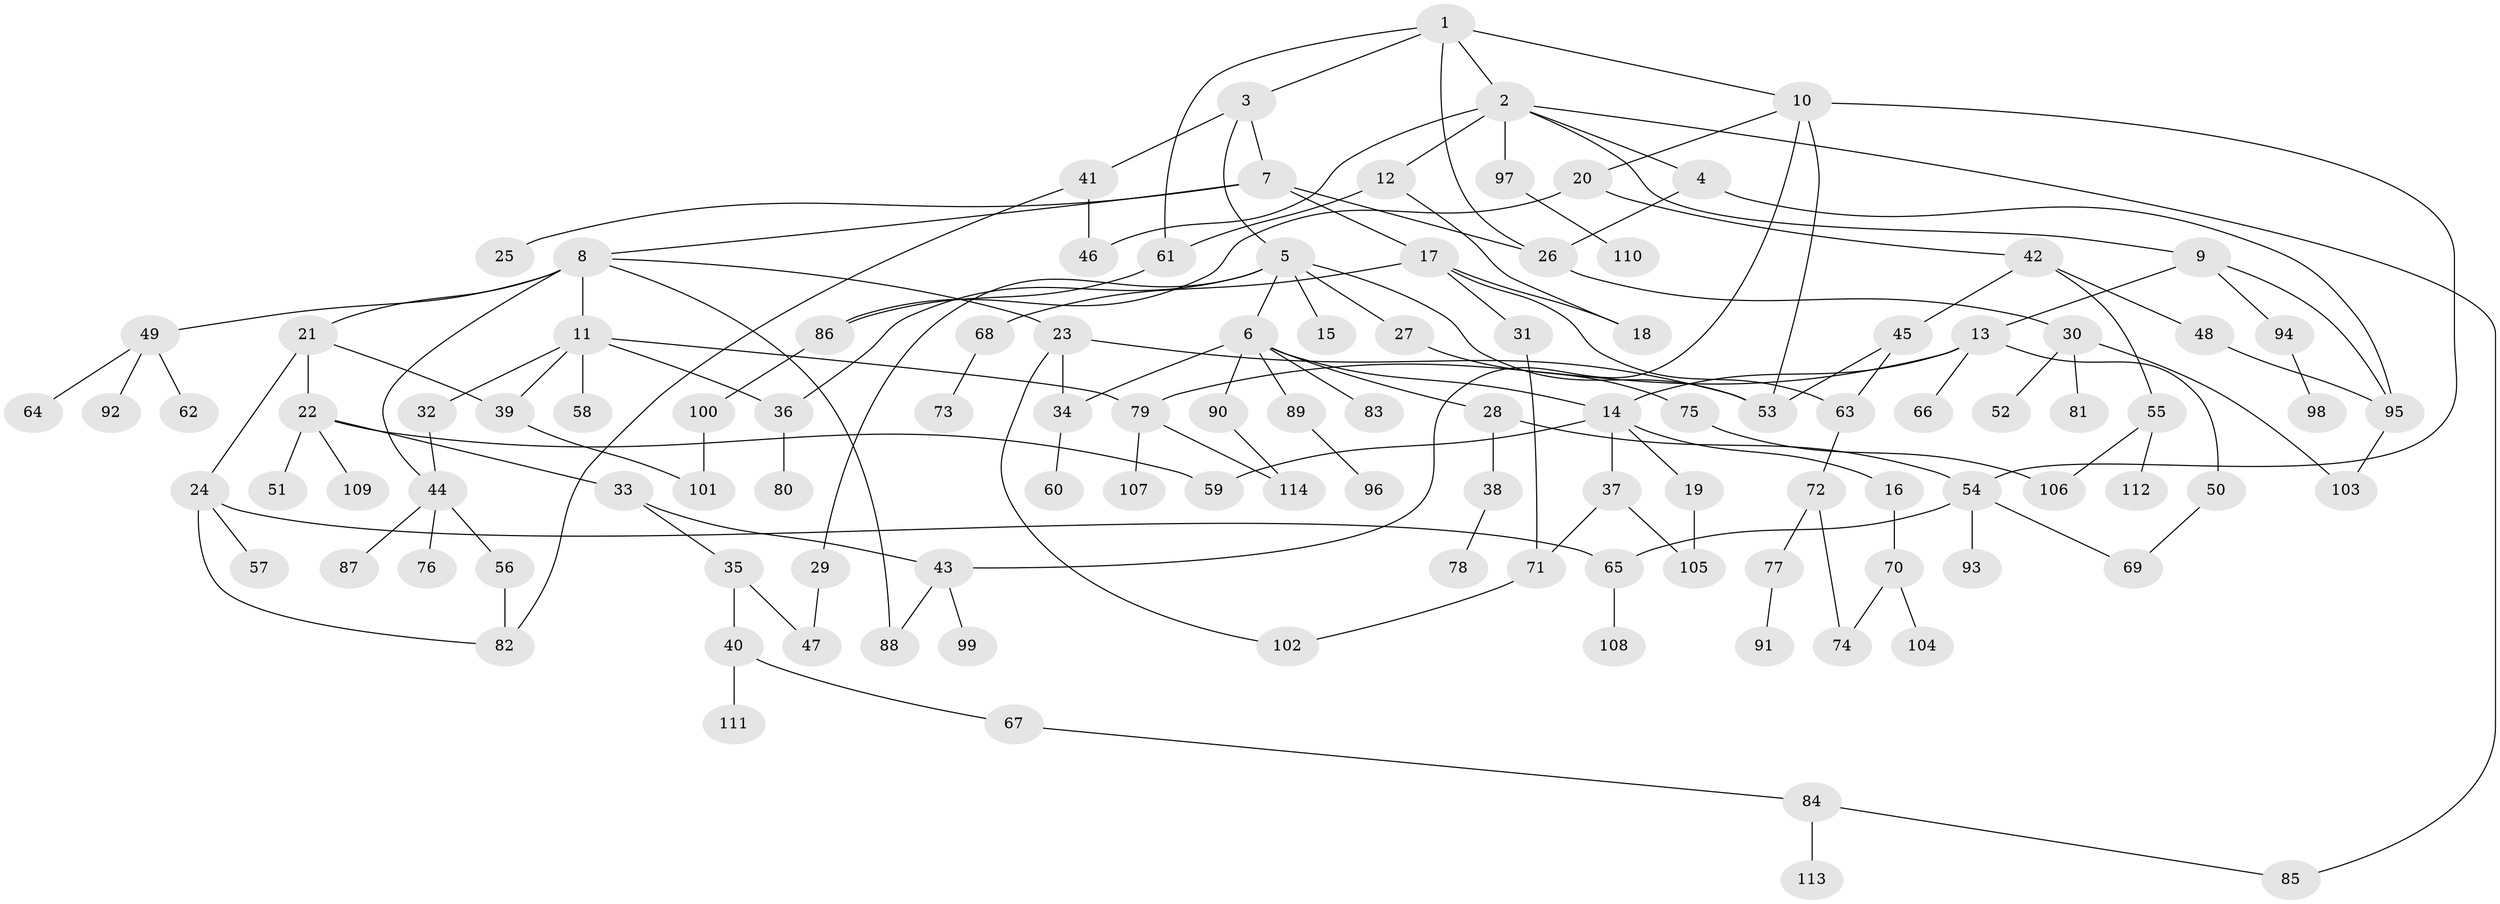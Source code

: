 // Generated by graph-tools (version 1.1) at 2025/10/02/27/25 16:10:53]
// undirected, 114 vertices, 149 edges
graph export_dot {
graph [start="1"]
  node [color=gray90,style=filled];
  1;
  2;
  3;
  4;
  5;
  6;
  7;
  8;
  9;
  10;
  11;
  12;
  13;
  14;
  15;
  16;
  17;
  18;
  19;
  20;
  21;
  22;
  23;
  24;
  25;
  26;
  27;
  28;
  29;
  30;
  31;
  32;
  33;
  34;
  35;
  36;
  37;
  38;
  39;
  40;
  41;
  42;
  43;
  44;
  45;
  46;
  47;
  48;
  49;
  50;
  51;
  52;
  53;
  54;
  55;
  56;
  57;
  58;
  59;
  60;
  61;
  62;
  63;
  64;
  65;
  66;
  67;
  68;
  69;
  70;
  71;
  72;
  73;
  74;
  75;
  76;
  77;
  78;
  79;
  80;
  81;
  82;
  83;
  84;
  85;
  86;
  87;
  88;
  89;
  90;
  91;
  92;
  93;
  94;
  95;
  96;
  97;
  98;
  99;
  100;
  101;
  102;
  103;
  104;
  105;
  106;
  107;
  108;
  109;
  110;
  111;
  112;
  113;
  114;
  1 -- 2;
  1 -- 3;
  1 -- 10;
  1 -- 26;
  1 -- 61;
  2 -- 4;
  2 -- 9;
  2 -- 12;
  2 -- 85;
  2 -- 97;
  2 -- 46;
  3 -- 5;
  3 -- 7;
  3 -- 41;
  4 -- 95;
  4 -- 26;
  5 -- 6;
  5 -- 15;
  5 -- 27;
  5 -- 29;
  5 -- 36;
  5 -- 53;
  6 -- 14;
  6 -- 28;
  6 -- 83;
  6 -- 89;
  6 -- 90;
  6 -- 34;
  7 -- 8;
  7 -- 17;
  7 -- 25;
  7 -- 26;
  8 -- 11;
  8 -- 21;
  8 -- 23;
  8 -- 44;
  8 -- 49;
  8 -- 88;
  9 -- 13;
  9 -- 94;
  9 -- 95;
  10 -- 20;
  10 -- 43;
  10 -- 53;
  10 -- 54;
  11 -- 32;
  11 -- 36;
  11 -- 39;
  11 -- 58;
  11 -- 79;
  12 -- 61;
  12 -- 18;
  13 -- 50;
  13 -- 66;
  13 -- 79;
  13 -- 14;
  14 -- 16;
  14 -- 19;
  14 -- 37;
  14 -- 59;
  16 -- 70;
  17 -- 18;
  17 -- 31;
  17 -- 68;
  17 -- 63;
  19 -- 105;
  20 -- 42;
  20 -- 86;
  21 -- 22;
  21 -- 24;
  21 -- 39;
  22 -- 33;
  22 -- 51;
  22 -- 109;
  22 -- 59;
  23 -- 34;
  23 -- 53;
  23 -- 102;
  24 -- 57;
  24 -- 82;
  24 -- 65;
  26 -- 30;
  27 -- 75;
  28 -- 38;
  28 -- 54;
  29 -- 47;
  30 -- 52;
  30 -- 81;
  30 -- 103;
  31 -- 71;
  32 -- 44;
  33 -- 35;
  33 -- 43;
  34 -- 60;
  35 -- 40;
  35 -- 47;
  36 -- 80;
  37 -- 71;
  37 -- 105;
  38 -- 78;
  39 -- 101;
  40 -- 67;
  40 -- 111;
  41 -- 46;
  41 -- 82;
  42 -- 45;
  42 -- 48;
  42 -- 55;
  43 -- 99;
  43 -- 88;
  44 -- 56;
  44 -- 76;
  44 -- 87;
  45 -- 63;
  45 -- 53;
  48 -- 95;
  49 -- 62;
  49 -- 64;
  49 -- 92;
  50 -- 69;
  54 -- 65;
  54 -- 93;
  54 -- 69;
  55 -- 106;
  55 -- 112;
  56 -- 82;
  61 -- 86;
  63 -- 72;
  65 -- 108;
  67 -- 84;
  68 -- 73;
  70 -- 104;
  70 -- 74;
  71 -- 102;
  72 -- 74;
  72 -- 77;
  75 -- 106;
  77 -- 91;
  79 -- 107;
  79 -- 114;
  84 -- 113;
  84 -- 85;
  86 -- 100;
  89 -- 96;
  90 -- 114;
  94 -- 98;
  95 -- 103;
  97 -- 110;
  100 -- 101;
}

